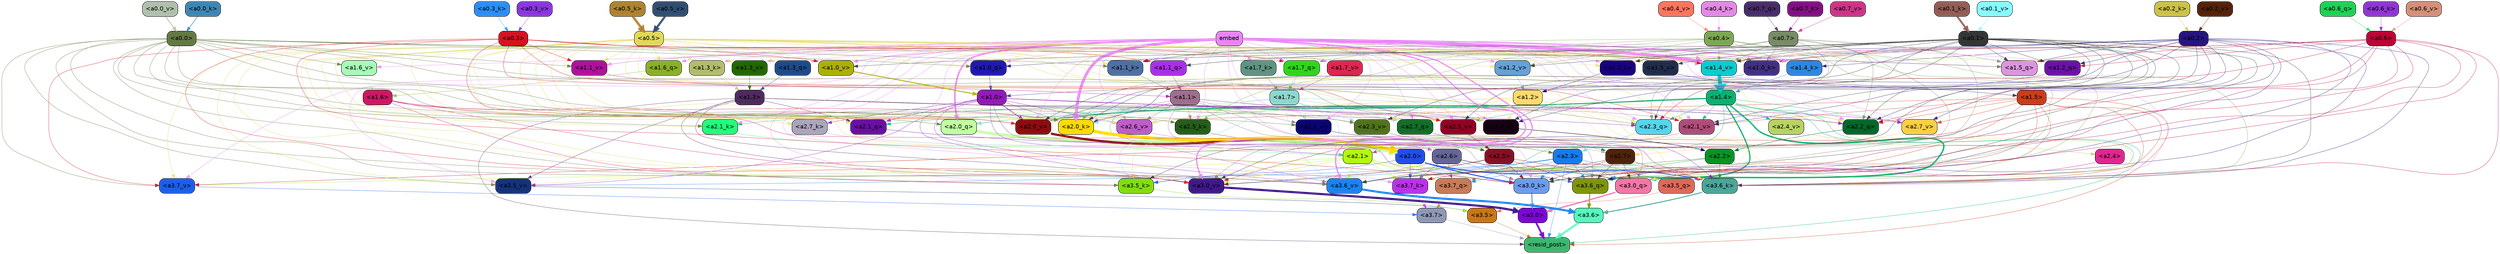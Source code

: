 strict digraph "" {
	graph [bgcolor=transparent,
		layout=dot,
		overlap=false,
		splines=true
	];
	"<a3.7>"	[color=black,
		fillcolor="#8e98b5",
		fontname=Helvetica,
		shape=box,
		style="filled, rounded"];
	"<resid_post>"	[color=black,
		fillcolor="#3eb66f",
		fontname=Helvetica,
		shape=box,
		style="filled, rounded"];
	"<a3.7>" -> "<resid_post>"	[color="#8e98b5",
		penwidth=0.6239100098609924];
	"<a3.6>"	[color=black,
		fillcolor="#58f6bf",
		fontname=Helvetica,
		shape=box,
		style="filled, rounded"];
	"<a3.6>" -> "<resid_post>"	[color="#58f6bf",
		penwidth=4.569062113761902];
	"<a3.5>"	[color=black,
		fillcolor="#c87617",
		fontname=Helvetica,
		shape=box,
		style="filled, rounded"];
	"<a3.5>" -> "<resid_post>"	[color="#c87617",
		penwidth=0.6];
	"<a3.0>"	[color=black,
		fillcolor="#7d07d9",
		fontname=Helvetica,
		shape=box,
		style="filled, rounded"];
	"<a3.0>" -> "<resid_post>"	[color="#7d07d9",
		penwidth=4.283544182777405];
	"<a2.3>"	[color=black,
		fillcolor="#157cf0",
		fontname=Helvetica,
		shape=box,
		style="filled, rounded"];
	"<a2.3>" -> "<resid_post>"	[color="#157cf0",
		penwidth=0.6];
	"<a3.7_q>"	[color=black,
		fillcolor="#c87a56",
		fontname=Helvetica,
		shape=box,
		style="filled, rounded"];
	"<a2.3>" -> "<a3.7_q>"	[color="#157cf0",
		penwidth=0.6];
	"<a3.6_q>"	[color=black,
		fillcolor="#7e9508",
		fontname=Helvetica,
		shape=box,
		style="filled, rounded"];
	"<a2.3>" -> "<a3.6_q>"	[color="#157cf0",
		penwidth=0.6];
	"<a3.5_q>"	[color=black,
		fillcolor="#dd6858",
		fontname=Helvetica,
		shape=box,
		style="filled, rounded"];
	"<a2.3>" -> "<a3.5_q>"	[color="#157cf0",
		penwidth=0.6];
	"<a3.0_q>"	[color=black,
		fillcolor="#f375a5",
		fontname=Helvetica,
		shape=box,
		style="filled, rounded"];
	"<a2.3>" -> "<a3.0_q>"	[color="#157cf0",
		penwidth=0.6];
	"<a3.0_k>"	[color=black,
		fillcolor="#6c9bec",
		fontname=Helvetica,
		shape=box,
		style="filled, rounded"];
	"<a2.3>" -> "<a3.0_k>"	[color="#157cf0",
		penwidth=0.6];
	"<a3.6_v>"	[color=black,
		fillcolor="#1a83f0",
		fontname=Helvetica,
		shape=box,
		style="filled, rounded"];
	"<a2.3>" -> "<a3.6_v>"	[color="#157cf0",
		penwidth=0.6];
	"<a3.5_v>"	[color=black,
		fillcolor="#14337c",
		fontname=Helvetica,
		shape=box,
		style="filled, rounded"];
	"<a2.3>" -> "<a3.5_v>"	[color="#157cf0",
		penwidth=0.6];
	"<a3.0_v>"	[color=black,
		fillcolor="#3f198a",
		fontname=Helvetica,
		shape=box,
		style="filled, rounded"];
	"<a2.3>" -> "<a3.0_v>"	[color="#157cf0",
		penwidth=0.6];
	"<a1.5>"	[color=black,
		fillcolor="#cb3c1a",
		fontname=Helvetica,
		shape=box,
		style="filled, rounded"];
	"<a1.5>" -> "<resid_post>"	[color="#cb3c1a",
		penwidth=0.6];
	"<a1.5>" -> "<a3.6_q>"	[color="#cb3c1a",
		penwidth=0.6];
	"<a1.5>" -> "<a3.5_q>"	[color="#cb3c1a",
		penwidth=0.6];
	"<a1.5>" -> "<a3.0_q>"	[color="#cb3c1a",
		penwidth=0.6];
	"<a3.6_k>"	[color=black,
		fillcolor="#4aa699",
		fontname=Helvetica,
		shape=box,
		style="filled, rounded"];
	"<a1.5>" -> "<a3.6_k>"	[color="#cb3c1a",
		penwidth=0.6];
	"<a1.5>" -> "<a3.0_k>"	[color="#cb3c1a",
		penwidth=0.6];
	"<a2.2_q>"	[color=black,
		fillcolor="#03672a",
		fontname=Helvetica,
		shape=box,
		style="filled, rounded"];
	"<a1.5>" -> "<a2.2_q>"	[color="#cb3c1a",
		penwidth=0.6];
	"<a2.7_v>"	[color=black,
		fillcolor="#fbce43",
		fontname=Helvetica,
		shape=box,
		style="filled, rounded"];
	"<a1.5>" -> "<a2.7_v>"	[color="#cb3c1a",
		penwidth=0.6];
	"<a2.6_v>"	[color=black,
		fillcolor="#bf5dc9",
		fontname=Helvetica,
		shape=box,
		style="filled, rounded"];
	"<a1.5>" -> "<a2.6_v>"	[color="#cb3c1a",
		penwidth=0.6];
	"<a2.1_v>"	[color=black,
		fillcolor="#b04b78",
		fontname=Helvetica,
		shape=box,
		style="filled, rounded"];
	"<a1.5>" -> "<a2.1_v>"	[color="#cb3c1a",
		penwidth=0.6];
	"<a1.4>"	[color=black,
		fillcolor="#09b170",
		fontname=Helvetica,
		shape=box,
		style="filled, rounded"];
	"<a1.4>" -> "<resid_post>"	[color="#09b170",
		penwidth=0.6];
	"<a1.4>" -> "<a3.7_q>"	[color="#09b170",
		penwidth=0.6];
	"<a1.4>" -> "<a3.6_q>"	[color="#09b170",
		penwidth=2.7536282539367676];
	"<a1.4>" -> "<a3.5_q>"	[color="#09b170",
		penwidth=0.6];
	"<a1.4>" -> "<a3.0_q>"	[color="#09b170",
		penwidth=3.3369133472442627];
	"<a2.3_q>"	[color=black,
		fillcolor="#55d5eb",
		fontname=Helvetica,
		shape=box,
		style="filled, rounded"];
	"<a1.4>" -> "<a2.3_q>"	[color="#09b170",
		penwidth=0.6];
	"<a1.4>" -> "<a2.2_q>"	[color="#09b170",
		penwidth=0.6];
	"<a2.1_q>"	[color=black,
		fillcolor="#6a0fa3",
		fontname=Helvetica,
		shape=box,
		style="filled, rounded"];
	"<a1.4>" -> "<a2.1_q>"	[color="#09b170",
		penwidth=0.6];
	"<a2.0_q>"	[color=black,
		fillcolor="#c1ffa0",
		fontname=Helvetica,
		shape=box,
		style="filled, rounded"];
	"<a1.4>" -> "<a2.0_q>"	[color="#09b170",
		penwidth=0.6];
	"<a2.1_k>"	[color=black,
		fillcolor="#20fd7c",
		fontname=Helvetica,
		shape=box,
		style="filled, rounded"];
	"<a1.4>" -> "<a2.1_k>"	[color="#09b170",
		penwidth=0.6];
	"<a1.4>" -> "<a2.7_v>"	[color="#09b170",
		penwidth=0.6];
	"<a1.4>" -> "<a2.6_v>"	[color="#09b170",
		penwidth=0.6];
	"<a2.5_v>"	[color=black,
		fillcolor="#920323",
		fontname=Helvetica,
		shape=box,
		style="filled, rounded"];
	"<a1.4>" -> "<a2.5_v>"	[color="#09b170",
		penwidth=0.6];
	"<a2.4_v>"	[color=black,
		fillcolor="#b8d262",
		fontname=Helvetica,
		shape=box,
		style="filled, rounded"];
	"<a1.4>" -> "<a2.4_v>"	[color="#09b170",
		penwidth=0.6];
	"<a1.4>" -> "<a2.1_v>"	[color="#09b170",
		penwidth=0.6];
	"<a2.0_v>"	[color=black,
		fillcolor="#8d0c11",
		fontname=Helvetica,
		shape=box,
		style="filled, rounded"];
	"<a1.4>" -> "<a2.0_v>"	[color="#09b170",
		penwidth=2.2818827629089355];
	"<a1.3>"	[color=black,
		fillcolor="#4f2a5f",
		fontname=Helvetica,
		shape=box,
		style="filled, rounded"];
	"<a1.3>" -> "<resid_post>"	[color="#4f2a5f",
		penwidth=0.6];
	"<a1.3>" -> "<a3.6_v>"	[color="#4f2a5f",
		penwidth=0.6];
	"<a1.3>" -> "<a3.5_v>"	[color="#4f2a5f",
		penwidth=0.6];
	"<a1.3>" -> "<a3.0_v>"	[color="#4f2a5f",
		penwidth=0.6];
	"<a1.3>" -> "<a2.2_q>"	[color="#4f2a5f",
		penwidth=0.6];
	"<a1.3>" -> "<a2.1_q>"	[color="#4f2a5f",
		penwidth=0.6];
	"<a2.2_k>"	[color=black,
		fillcolor="#150313",
		fontname=Helvetica,
		shape=box,
		style="filled, rounded"];
	"<a1.3>" -> "<a2.2_k>"	[color="#4f2a5f",
		penwidth=0.6];
	"<a1.3>" -> "<a2.5_v>"	[color="#4f2a5f",
		penwidth=0.6];
	"<a3.7_q>" -> "<a3.7>"	[color="#c87a56",
		penwidth=0.6];
	"<a3.6_q>" -> "<a3.6>"	[color="#7e9508",
		penwidth=2.0344843566417694];
	"<a3.5_q>" -> "<a3.5>"	[color="#dd6858",
		penwidth=0.6];
	"<a3.0_q>" -> "<a3.0>"	[color="#f375a5",
		penwidth=2.863015294075012];
	"<a3.7_k>"	[color=black,
		fillcolor="#bb30ea",
		fontname=Helvetica,
		shape=box,
		style="filled, rounded"];
	"<a3.7_k>" -> "<a3.7>"	[color="#bb30ea",
		penwidth=0.6];
	"<a3.6_k>" -> "<a3.6>"	[color="#4aa699",
		penwidth=2.1770318150520325];
	"<a3.5_k>"	[color=black,
		fillcolor="#82dd0d",
		fontname=Helvetica,
		shape=box,
		style="filled, rounded"];
	"<a3.5_k>" -> "<a3.5>"	[color="#82dd0d",
		penwidth=0.6];
	"<a3.0_k>" -> "<a3.0>"	[color="#6c9bec",
		penwidth=2.6323853135108948];
	"<a3.7_v>"	[color=black,
		fillcolor="#1a5eed",
		fontname=Helvetica,
		shape=box,
		style="filled, rounded"];
	"<a3.7_v>" -> "<a3.7>"	[color="#1a5eed",
		penwidth=0.6];
	"<a3.6_v>" -> "<a3.6>"	[color="#1a83f0",
		penwidth=4.972373723983765];
	"<a3.5_v>" -> "<a3.5>"	[color="#14337c",
		penwidth=0.6];
	"<a3.0_v>" -> "<a3.0>"	[color="#3f198a",
		penwidth=5.1638524532318115];
	"<a2.6>"	[color=black,
		fillcolor="#656597",
		fontname=Helvetica,
		shape=box,
		style="filled, rounded"];
	"<a2.6>" -> "<a3.7_q>"	[color="#656597",
		penwidth=0.6];
	"<a2.6>" -> "<a3.6_q>"	[color="#656597",
		penwidth=0.6];
	"<a2.6>" -> "<a3.0_q>"	[color="#656597",
		penwidth=0.6];
	"<a2.6>" -> "<a3.7_k>"	[color="#656597",
		penwidth=0.6];
	"<a2.6>" -> "<a3.6_k>"	[color="#656597",
		penwidth=0.6];
	"<a2.6>" -> "<a3.5_k>"	[color="#656597",
		penwidth=0.6];
	"<a2.6>" -> "<a3.0_k>"	[color="#656597",
		penwidth=0.6];
	"<a2.1>"	[color=black,
		fillcolor="#b4f80a",
		fontname=Helvetica,
		shape=box,
		style="filled, rounded"];
	"<a2.1>" -> "<a3.7_q>"	[color="#b4f80a",
		penwidth=0.6];
	"<a2.1>" -> "<a3.6_q>"	[color="#b4f80a",
		penwidth=0.6];
	"<a2.1>" -> "<a3.5_q>"	[color="#b4f80a",
		penwidth=0.6];
	"<a2.1>" -> "<a3.0_q>"	[color="#b4f80a",
		penwidth=0.6];
	"<a2.1>" -> "<a3.7_k>"	[color="#b4f80a",
		penwidth=0.6];
	"<a2.1>" -> "<a3.6_k>"	[color="#b4f80a",
		penwidth=0.6];
	"<a2.1>" -> "<a3.5_k>"	[color="#b4f80a",
		penwidth=0.6];
	"<a2.1>" -> "<a3.0_k>"	[color="#b4f80a",
		penwidth=0.6];
	"<a2.1>" -> "<a3.7_v>"	[color="#b4f80a",
		penwidth=0.6];
	"<a2.1>" -> "<a3.6_v>"	[color="#b4f80a",
		penwidth=0.6];
	"<a2.1>" -> "<a3.0_v>"	[color="#b4f80a",
		penwidth=0.6];
	"<a2.7>"	[color=black,
		fillcolor="#4f220b",
		fontname=Helvetica,
		shape=box,
		style="filled, rounded"];
	"<a2.7>" -> "<a3.6_q>"	[color="#4f220b",
		penwidth=0.6];
	"<a2.7>" -> "<a3.0_q>"	[color="#4f220b",
		penwidth=0.6];
	"<a2.7>" -> "<a3.6_k>"	[color="#4f220b",
		penwidth=0.6];
	"<a2.7>" -> "<a3.0_k>"	[color="#4f220b",
		penwidth=0.6];
	"<a2.7>" -> "<a3.6_v>"	[color="#4f220b",
		penwidth=0.6];
	"<a2.5>"	[color=black,
		fillcolor="#871025",
		fontname=Helvetica,
		shape=box,
		style="filled, rounded"];
	"<a2.5>" -> "<a3.6_q>"	[color="#871025",
		penwidth=0.6];
	"<a2.5>" -> "<a3.0_q>"	[color="#871025",
		penwidth=0.6];
	"<a2.5>" -> "<a3.0_k>"	[color="#871025",
		penwidth=0.6];
	"<a2.5>" -> "<a3.6_v>"	[color="#871025",
		penwidth=0.6];
	"<a2.5>" -> "<a3.0_v>"	[color="#871025",
		penwidth=0.6];
	"<a2.0>"	[color=black,
		fillcolor="#214dea",
		fontname=Helvetica,
		shape=box,
		style="filled, rounded"];
	"<a2.0>" -> "<a3.6_q>"	[color="#214dea",
		penwidth=0.6];
	"<a2.0>" -> "<a3.0_q>"	[color="#214dea",
		penwidth=0.6];
	"<a2.0>" -> "<a3.7_k>"	[color="#214dea",
		penwidth=0.6];
	"<a2.0>" -> "<a3.6_k>"	[color="#214dea",
		penwidth=1.7047871947288513];
	"<a2.0>" -> "<a3.5_k>"	[color="#214dea",
		penwidth=0.6];
	"<a2.0>" -> "<a3.0_k>"	[color="#214dea",
		penwidth=2.239806979894638];
	"<a1.1>"	[color=black,
		fillcolor="#9f6d8e",
		fontname=Helvetica,
		shape=box,
		style="filled, rounded"];
	"<a1.1>" -> "<a3.6_q>"	[color="#9f6d8e",
		penwidth=0.6];
	"<a1.1>" -> "<a3.0_q>"	[color="#9f6d8e",
		penwidth=0.6];
	"<a1.1>" -> "<a3.0_k>"	[color="#9f6d8e",
		penwidth=0.6];
	"<a1.1>" -> "<a3.6_v>"	[color="#9f6d8e",
		penwidth=0.6];
	"<a2.7_q>"	[color=black,
		fillcolor="#126e28",
		fontname=Helvetica,
		shape=box,
		style="filled, rounded"];
	"<a1.1>" -> "<a2.7_q>"	[color="#9f6d8e",
		penwidth=0.6];
	"<a2.5_k>"	[color=black,
		fillcolor="#255d1a",
		fontname=Helvetica,
		shape=box,
		style="filled, rounded"];
	"<a1.1>" -> "<a2.5_k>"	[color="#9f6d8e",
		penwidth=0.6];
	"<a2.0_k>"	[color=black,
		fillcolor="#fbdb04",
		fontname=Helvetica,
		shape=box,
		style="filled, rounded"];
	"<a1.1>" -> "<a2.0_k>"	[color="#9f6d8e",
		penwidth=0.6];
	"<a1.1>" -> "<a2.6_v>"	[color="#9f6d8e",
		penwidth=0.6];
	"<a2.2_v>"	[color=black,
		fillcolor="#0a0372",
		fontname=Helvetica,
		shape=box,
		style="filled, rounded"];
	"<a1.1>" -> "<a2.2_v>"	[color="#9f6d8e",
		penwidth=0.6];
	"<a1.1>" -> "<a2.1_v>"	[color="#9f6d8e",
		penwidth=0.6];
	"<a1.1>" -> "<a2.0_v>"	[color="#9f6d8e",
		penwidth=0.6];
	"<a0.4>"	[color=black,
		fillcolor="#7da753",
		fontname=Helvetica,
		shape=box,
		style="filled, rounded"];
	"<a0.4>" -> "<a3.6_q>"	[color="#7da753",
		penwidth=0.6];
	"<a0.4>" -> "<a3.0_q>"	[color="#7da753",
		penwidth=0.6];
	"<a0.4>" -> "<a3.6_k>"	[color="#7da753",
		penwidth=0.6];
	"<a0.4>" -> "<a2.5_k>"	[color="#7da753",
		penwidth=0.6];
	"<a0.4>" -> "<a2.0_k>"	[color="#7da753",
		penwidth=0.6];
	"<a1.4_k>"	[color=black,
		fillcolor="#2d87e1",
		fontname=Helvetica,
		shape=box,
		style="filled, rounded"];
	"<a0.4>" -> "<a1.4_k>"	[color="#7da753",
		penwidth=0.6];
	"<a1.1_k>"	[color=black,
		fillcolor="#4d70a2",
		fontname=Helvetica,
		shape=box,
		style="filled, rounded"];
	"<a0.4>" -> "<a1.1_k>"	[color="#7da753",
		penwidth=0.6];
	"<a1.0_k>"	[color=black,
		fillcolor="#413081",
		fontname=Helvetica,
		shape=box,
		style="filled, rounded"];
	"<a0.4>" -> "<a1.0_k>"	[color="#7da753",
		penwidth=0.6];
	"<a1.4_v>"	[color=black,
		fillcolor="#0bcbce",
		fontname=Helvetica,
		shape=box,
		style="filled, rounded"];
	"<a0.4>" -> "<a1.4_v>"	[color="#7da753",
		penwidth=0.6];
	"<a1.2_v>"	[color=black,
		fillcolor="#65a1d7",
		fontname=Helvetica,
		shape=box,
		style="filled, rounded"];
	"<a0.4>" -> "<a1.2_v>"	[color="#7da753",
		penwidth=0.6];
	"<a0.2>"	[color=black,
		fillcolor="#25157e",
		fontname=Helvetica,
		shape=box,
		style="filled, rounded"];
	"<a0.2>" -> "<a3.6_q>"	[color="#25157e",
		penwidth=0.6];
	"<a0.2>" -> "<a3.0_q>"	[color="#25157e",
		penwidth=0.6];
	"<a0.2>" -> "<a3.6_k>"	[color="#25157e",
		penwidth=0.6];
	"<a0.2>" -> "<a3.0_k>"	[color="#25157e",
		penwidth=0.6];
	"<a0.2>" -> "<a2.2_q>"	[color="#25157e",
		penwidth=0.6];
	"<a0.2>" -> "<a2.2_k>"	[color="#25157e",
		penwidth=0.6];
	"<a0.2>" -> "<a2.0_k>"	[color="#25157e",
		penwidth=0.6];
	"<a0.2>" -> "<a2.7_v>"	[color="#25157e",
		penwidth=0.6];
	"<a0.2>" -> "<a2.1_v>"	[color="#25157e",
		penwidth=0.6];
	"<a0.2>" -> "<a2.0_v>"	[color="#25157e",
		penwidth=0.6];
	"<a1.5_q>"	[color=black,
		fillcolor="#db95de",
		fontname=Helvetica,
		shape=box,
		style="filled, rounded"];
	"<a0.2>" -> "<a1.5_q>"	[color="#25157e",
		penwidth=0.6];
	"<a1.2_q>"	[color=black,
		fillcolor="#6a11a7",
		fontname=Helvetica,
		shape=box,
		style="filled, rounded"];
	"<a0.2>" -> "<a1.2_q>"	[color="#25157e",
		penwidth=0.6];
	"<a1.0_q>"	[color=black,
		fillcolor="#2118b1",
		fontname=Helvetica,
		shape=box,
		style="filled, rounded"];
	"<a0.2>" -> "<a1.0_q>"	[color="#25157e",
		penwidth=0.6];
	"<a0.2>" -> "<a1.4_k>"	[color="#25157e",
		penwidth=0.6];
	"<a0.2>" -> "<a1.0_k>"	[color="#25157e",
		penwidth=0.6];
	"<a0.2>" -> "<a1.4_v>"	[color="#25157e",
		penwidth=0.6];
	"<a2.4>"	[color=black,
		fillcolor="#e02690",
		fontname=Helvetica,
		shape=box,
		style="filled, rounded"];
	"<a2.4>" -> "<a3.5_q>"	[color="#e02690",
		penwidth=0.6];
	"<a2.4>" -> "<a3.0_q>"	[color="#e02690",
		penwidth=0.6];
	"<a1.2>"	[color=black,
		fillcolor="#fdda6b",
		fontname=Helvetica,
		shape=box,
		style="filled, rounded"];
	"<a1.2>" -> "<a3.0_q>"	[color="#fdda6b",
		penwidth=0.6];
	"<a1.2>" -> "<a3.6_k>"	[color="#fdda6b",
		penwidth=0.6];
	"<a1.2>" -> "<a3.5_k>"	[color="#fdda6b",
		penwidth=0.6];
	"<a1.2>" -> "<a3.0_k>"	[color="#fdda6b",
		penwidth=0.6];
	"<a1.2>" -> "<a3.5_v>"	[color="#fdda6b",
		penwidth=0.6];
	"<a1.2>" -> "<a2.7_q>"	[color="#fdda6b",
		penwidth=0.6];
	"<a1.2>" -> "<a2.2_q>"	[color="#fdda6b",
		penwidth=0.6];
	"<a1.2>" -> "<a2.2_k>"	[color="#fdda6b",
		penwidth=0.6];
	"<a1.2>" -> "<a2.6_v>"	[color="#fdda6b",
		penwidth=0.6];
	"<a1.2>" -> "<a2.5_v>"	[color="#fdda6b",
		penwidth=0.6];
	"<a2.3_v>"	[color=black,
		fillcolor="#50721a",
		fontname=Helvetica,
		shape=box,
		style="filled, rounded"];
	"<a1.2>" -> "<a2.3_v>"	[color="#fdda6b",
		penwidth=0.6];
	"<a1.2>" -> "<a2.0_v>"	[color="#fdda6b",
		penwidth=0.6];
	"<a1.7>"	[color=black,
		fillcolor="#8ed7ce",
		fontname=Helvetica,
		shape=box,
		style="filled, rounded"];
	"<a1.7>" -> "<a3.7_k>"	[color="#8ed7ce",
		penwidth=0.6];
	"<a1.7>" -> "<a3.5_k>"	[color="#8ed7ce",
		penwidth=0.6];
	"<a1.7>" -> "<a3.6_v>"	[color="#8ed7ce",
		penwidth=0.6];
	"<a1.7>" -> "<a2.7_q>"	[color="#8ed7ce",
		penwidth=0.6];
	"<a1.7>" -> "<a2.2_q>"	[color="#8ed7ce",
		penwidth=0.6];
	"<a1.7>" -> "<a2.0_q>"	[color="#8ed7ce",
		penwidth=0.6];
	"<a1.7>" -> "<a2.2_k>"	[color="#8ed7ce",
		penwidth=0.6];
	"<a1.7>" -> "<a2.0_k>"	[color="#8ed7ce",
		penwidth=0.6];
	"<a1.7>" -> "<a2.5_v>"	[color="#8ed7ce",
		penwidth=0.6];
	"<a1.7>" -> "<a2.3_v>"	[color="#8ed7ce",
		penwidth=0.6];
	"<a1.7>" -> "<a2.2_v>"	[color="#8ed7ce",
		penwidth=0.6];
	"<a0.7>"	[color=black,
		fillcolor="#778c66",
		fontname=Helvetica,
		shape=box,
		style="filled, rounded"];
	"<a0.7>" -> "<a3.7_k>"	[color="#778c66",
		penwidth=0.6];
	"<a0.7>" -> "<a3.0_v>"	[color="#778c66",
		penwidth=0.6];
	"<a0.7>" -> "<a2.3_q>"	[color="#778c66",
		penwidth=0.6];
	"<a0.7>" -> "<a2.2_q>"	[color="#778c66",
		penwidth=0.6];
	"<a1.7_q>"	[color=black,
		fillcolor="#2fd617",
		fontname=Helvetica,
		shape=box,
		style="filled, rounded"];
	"<a0.7>" -> "<a1.7_q>"	[color="#778c66",
		penwidth=0.6];
	"<a0.7>" -> "<a1.5_q>"	[color="#778c66",
		penwidth=0.6];
	"<a1.1_q>"	[color=black,
		fillcolor="#a92fe7",
		fontname=Helvetica,
		shape=box,
		style="filled, rounded"];
	"<a0.7>" -> "<a1.1_q>"	[color="#778c66",
		penwidth=0.6];
	"<a1.2_k>"	[color=black,
		fillcolor="#180282",
		fontname=Helvetica,
		shape=box,
		style="filled, rounded"];
	"<a0.7>" -> "<a1.2_k>"	[color="#778c66",
		penwidth=0.6];
	"<a0.7>" -> "<a1.0_k>"	[color="#778c66",
		penwidth=0.6];
	"<a0.7>" -> "<a1.4_v>"	[color="#778c66",
		penwidth=0.6];
	"<a1.1_v>"	[color=black,
		fillcolor="#ae119c",
		fontname=Helvetica,
		shape=box,
		style="filled, rounded"];
	"<a0.7>" -> "<a1.1_v>"	[color="#778c66",
		penwidth=0.6];
	"<a0.6>"	[color=black,
		fillcolor="#bd0235",
		fontname=Helvetica,
		shape=box,
		style="filled, rounded"];
	"<a0.6>" -> "<a3.7_k>"	[color="#bd0235",
		penwidth=0.6];
	"<a0.6>" -> "<a3.6_k>"	[color="#bd0235",
		penwidth=0.6];
	"<a0.6>" -> "<a3.0_k>"	[color="#bd0235",
		penwidth=0.6];
	"<a0.6>" -> "<a3.7_v>"	[color="#bd0235",
		penwidth=0.6];
	"<a0.6>" -> "<a3.6_v>"	[color="#bd0235",
		penwidth=0.6];
	"<a0.6>" -> "<a3.0_v>"	[color="#bd0235",
		penwidth=0.6];
	"<a0.6>" -> "<a2.3_q>"	[color="#bd0235",
		penwidth=0.6];
	"<a0.6>" -> "<a2.2_q>"	[color="#bd0235",
		penwidth=0.6];
	"<a0.6>" -> "<a1.5_q>"	[color="#bd0235",
		penwidth=0.6];
	"<a0.6>" -> "<a1.2_q>"	[color="#bd0235",
		penwidth=0.6];
	"<a0.6>" -> "<a1.0_k>"	[color="#bd0235",
		penwidth=0.6];
	"<a0.6>" -> "<a1.4_v>"	[color="#bd0235",
		penwidth=0.6];
	embed	[color=black,
		fillcolor="#e985f7",
		fontname=Helvetica,
		shape=box,
		style="filled, rounded"];
	embed -> "<a3.7_k>"	[color="#e985f7",
		penwidth=0.6];
	embed -> "<a3.6_k>"	[color="#e985f7",
		penwidth=0.6];
	embed -> "<a3.5_k>"	[color="#e985f7",
		penwidth=0.6];
	embed -> "<a3.0_k>"	[color="#e985f7",
		penwidth=0.6];
	embed -> "<a3.7_v>"	[color="#e985f7",
		penwidth=0.6];
	embed -> "<a3.6_v>"	[color="#e985f7",
		penwidth=2.7369276881217957];
	embed -> "<a3.5_v>"	[color="#e985f7",
		penwidth=0.6];
	embed -> "<a3.0_v>"	[color="#e985f7",
		penwidth=2.5778204202651978];
	embed -> "<a2.7_q>"	[color="#e985f7",
		penwidth=0.6];
	embed -> "<a2.3_q>"	[color="#e985f7",
		penwidth=0.6];
	embed -> "<a2.2_q>"	[color="#e985f7",
		penwidth=0.6];
	embed -> "<a2.1_q>"	[color="#e985f7",
		penwidth=0.6];
	embed -> "<a2.0_q>"	[color="#e985f7",
		penwidth=3.459219217300415];
	embed -> "<a2.5_k>"	[color="#e985f7",
		penwidth=0.6];
	embed -> "<a2.2_k>"	[color="#e985f7",
		penwidth=0.6363201141357422];
	embed -> "<a2.1_k>"	[color="#e985f7",
		penwidth=0.6];
	embed -> "<a2.0_k>"	[color="#e985f7",
		penwidth=6.407642982900143];
	embed -> "<a2.7_v>"	[color="#e985f7",
		penwidth=0.6];
	embed -> "<a2.6_v>"	[color="#e985f7",
		penwidth=0.6];
	embed -> "<a2.5_v>"	[color="#e985f7",
		penwidth=0.6];
	embed -> "<a2.3_v>"	[color="#e985f7",
		penwidth=0.6];
	embed -> "<a2.2_v>"	[color="#e985f7",
		penwidth=0.6175012588500977];
	embed -> "<a2.1_v>"	[color="#e985f7",
		penwidth=0.6];
	embed -> "<a2.0_v>"	[color="#e985f7",
		penwidth=0.6];
	embed -> "<a1.7_q>"	[color="#e985f7",
		penwidth=0.6];
	"<a1.6_q>"	[color=black,
		fillcolor="#89b027",
		fontname=Helvetica,
		shape=box,
		style="filled, rounded"];
	embed -> "<a1.6_q>"	[color="#e985f7",
		penwidth=0.6];
	embed -> "<a1.5_q>"	[color="#e985f7",
		penwidth=0.6186923980712891];
	"<a1.3_q>"	[color=black,
		fillcolor="#1d4a89",
		fontname=Helvetica,
		shape=box,
		style="filled, rounded"];
	embed -> "<a1.3_q>"	[color="#e985f7",
		penwidth=0.6];
	embed -> "<a1.2_q>"	[color="#e985f7",
		penwidth=0.6];
	embed -> "<a1.1_q>"	[color="#e985f7",
		penwidth=0.6];
	embed -> "<a1.0_q>"	[color="#e985f7",
		penwidth=0.6];
	"<a1.7_k>"	[color=black,
		fillcolor="#5f9382",
		fontname=Helvetica,
		shape=box,
		style="filled, rounded"];
	embed -> "<a1.7_k>"	[color="#e985f7",
		penwidth=0.6];
	embed -> "<a1.4_k>"	[color="#e985f7",
		penwidth=2.1454997062683105];
	"<a1.3_k>"	[color=black,
		fillcolor="#b2bd6b",
		fontname=Helvetica,
		shape=box,
		style="filled, rounded"];
	embed -> "<a1.3_k>"	[color="#e985f7",
		penwidth=0.6];
	embed -> "<a1.2_k>"	[color="#e985f7",
		penwidth=0.6];
	embed -> "<a1.1_k>"	[color="#e985f7",
		penwidth=0.6];
	embed -> "<a1.0_k>"	[color="#e985f7",
		penwidth=0.6];
	"<a1.7_v>"	[color=black,
		fillcolor="#dd2650",
		fontname=Helvetica,
		shape=box,
		style="filled, rounded"];
	embed -> "<a1.7_v>"	[color="#e985f7",
		penwidth=0.6];
	"<a1.6_v>"	[color=black,
		fillcolor="#a6fab6",
		fontname=Helvetica,
		shape=box,
		style="filled, rounded"];
	embed -> "<a1.6_v>"	[color="#e985f7",
		penwidth=0.6];
	"<a1.5_v>"	[color=black,
		fillcolor="#202c49",
		fontname=Helvetica,
		shape=box,
		style="filled, rounded"];
	embed -> "<a1.5_v>"	[color="#e985f7",
		penwidth=0.6];
	embed -> "<a1.4_v>"	[color="#e985f7",
		penwidth=6.860090345144272];
	"<a1.3_v>"	[color=black,
		fillcolor="#226700",
		fontname=Helvetica,
		shape=box,
		style="filled, rounded"];
	embed -> "<a1.3_v>"	[color="#e985f7",
		penwidth=0.6];
	embed -> "<a1.2_v>"	[color="#e985f7",
		penwidth=0.6];
	embed -> "<a1.1_v>"	[color="#e985f7",
		penwidth=0.6];
	"<a1.0_v>"	[color=black,
		fillcolor="#acb003",
		fontname=Helvetica,
		shape=box,
		style="filled, rounded"];
	embed -> "<a1.0_v>"	[color="#e985f7",
		penwidth=1.2940821647644043];
	"<a2.2>"	[color=black,
		fillcolor="#079425",
		fontname=Helvetica,
		shape=box,
		style="filled, rounded"];
	"<a2.2>" -> "<a3.6_k>"	[color="#079425",
		penwidth=0.6];
	"<a2.2>" -> "<a3.0_k>"	[color="#079425",
		penwidth=0.6];
	"<a2.2>" -> "<a3.6_v>"	[color="#079425",
		penwidth=0.6];
	"<a1.6>"	[color=black,
		fillcolor="#d01663",
		fontname=Helvetica,
		shape=box,
		style="filled, rounded"];
	"<a1.6>" -> "<a3.6_k>"	[color="#d01663",
		penwidth=0.6];
	"<a1.6>" -> "<a3.5_k>"	[color="#d01663",
		penwidth=0.6];
	"<a1.6>" -> "<a3.6_v>"	[color="#d01663",
		penwidth=0.6];
	"<a1.6>" -> "<a2.0_k>"	[color="#d01663",
		penwidth=0.6];
	"<a1.6>" -> "<a2.0_v>"	[color="#d01663",
		penwidth=0.6];
	"<a1.0>"	[color=black,
		fillcolor="#931ab9",
		fontname=Helvetica,
		shape=box,
		style="filled, rounded"];
	"<a1.0>" -> "<a3.6_k>"	[color="#931ab9",
		penwidth=0.6];
	"<a1.0>" -> "<a3.0_k>"	[color="#931ab9",
		penwidth=0.6];
	"<a1.0>" -> "<a3.6_v>"	[color="#931ab9",
		penwidth=0.6];
	"<a1.0>" -> "<a3.5_v>"	[color="#931ab9",
		penwidth=0.6];
	"<a1.0>" -> "<a3.0_v>"	[color="#931ab9",
		penwidth=0.6];
	"<a1.0>" -> "<a2.3_q>"	[color="#931ab9",
		penwidth=0.6];
	"<a1.0>" -> "<a2.2_q>"	[color="#931ab9",
		penwidth=0.6];
	"<a1.0>" -> "<a2.1_q>"	[color="#931ab9",
		penwidth=0.6];
	"<a2.7_k>"	[color=black,
		fillcolor="#aba5bc",
		fontname=Helvetica,
		shape=box,
		style="filled, rounded"];
	"<a1.0>" -> "<a2.7_k>"	[color="#931ab9",
		penwidth=0.6];
	"<a1.0>" -> "<a2.2_k>"	[color="#931ab9",
		penwidth=0.6];
	"<a1.0>" -> "<a2.0_k>"	[color="#931ab9",
		penwidth=0.6];
	"<a1.0>" -> "<a2.7_v>"	[color="#931ab9",
		penwidth=0.6];
	"<a1.0>" -> "<a2.6_v>"	[color="#931ab9",
		penwidth=0.6];
	"<a1.0>" -> "<a2.0_v>"	[color="#931ab9",
		penwidth=1.2978954315185547];
	"<a0.5>"	[color=black,
		fillcolor="#e0d85a",
		fontname=Helvetica,
		shape=box,
		style="filled, rounded"];
	"<a0.5>" -> "<a3.6_k>"	[color="#e0d85a",
		penwidth=0.6];
	"<a0.5>" -> "<a3.7_v>"	[color="#e0d85a",
		penwidth=0.6];
	"<a0.5>" -> "<a3.6_v>"	[color="#e0d85a",
		penwidth=0.6];
	"<a0.5>" -> "<a3.5_v>"	[color="#e0d85a",
		penwidth=0.6];
	"<a0.5>" -> "<a3.0_v>"	[color="#e0d85a",
		penwidth=0.6];
	"<a0.5>" -> "<a2.7_q>"	[color="#e0d85a",
		penwidth=0.6];
	"<a0.5>" -> "<a2.3_q>"	[color="#e0d85a",
		penwidth=0.6];
	"<a0.5>" -> "<a2.2_q>"	[color="#e0d85a",
		penwidth=0.6];
	"<a0.5>" -> "<a2.1_q>"	[color="#e0d85a",
		penwidth=0.6];
	"<a0.5>" -> "<a2.0_q>"	[color="#e0d85a",
		penwidth=0.6];
	"<a0.5>" -> "<a2.7_k>"	[color="#e0d85a",
		penwidth=0.6];
	"<a0.5>" -> "<a2.5_k>"	[color="#e0d85a",
		penwidth=0.6];
	"<a0.5>" -> "<a2.2_k>"	[color="#e0d85a",
		penwidth=0.6];
	"<a0.5>" -> "<a2.1_k>"	[color="#e0d85a",
		penwidth=0.6];
	"<a0.5>" -> "<a2.0_k>"	[color="#e0d85a",
		penwidth=0.7721366882324219];
	"<a0.5>" -> "<a2.6_v>"	[color="#e0d85a",
		penwidth=0.6];
	"<a0.5>" -> "<a2.3_v>"	[color="#e0d85a",
		penwidth=0.6];
	"<a0.5>" -> "<a2.1_v>"	[color="#e0d85a",
		penwidth=0.6];
	"<a0.5>" -> "<a2.0_v>"	[color="#e0d85a",
		penwidth=0.6];
	"<a0.5>" -> "<a1.6_q>"	[color="#e0d85a",
		penwidth=0.6];
	"<a0.5>" -> "<a1.3_q>"	[color="#e0d85a",
		penwidth=0.6];
	"<a0.5>" -> "<a1.2_q>"	[color="#e0d85a",
		penwidth=0.6];
	"<a0.5>" -> "<a1.1_q>"	[color="#e0d85a",
		penwidth=0.6];
	"<a0.5>" -> "<a1.0_q>"	[color="#e0d85a",
		penwidth=0.6];
	"<a0.5>" -> "<a1.3_k>"	[color="#e0d85a",
		penwidth=0.6];
	"<a0.5>" -> "<a1.2_k>"	[color="#e0d85a",
		penwidth=0.6];
	"<a0.5>" -> "<a1.1_k>"	[color="#e0d85a",
		penwidth=0.6];
	"<a0.5>" -> "<a1.0_k>"	[color="#e0d85a",
		penwidth=0.6];
	"<a0.5>" -> "<a1.5_v>"	[color="#e0d85a",
		penwidth=0.6];
	"<a0.5>" -> "<a1.4_v>"	[color="#e0d85a",
		penwidth=1.0206317901611328];
	"<a0.5>" -> "<a1.3_v>"	[color="#e0d85a",
		penwidth=0.6];
	"<a0.5>" -> "<a1.2_v>"	[color="#e0d85a",
		penwidth=0.6];
	"<a0.5>" -> "<a1.1_v>"	[color="#e0d85a",
		penwidth=0.6];
	"<a0.5>" -> "<a1.0_v>"	[color="#e0d85a",
		penwidth=0.6];
	"<a0.1>"	[color=black,
		fillcolor="#323634",
		fontname=Helvetica,
		shape=box,
		style="filled, rounded"];
	"<a0.1>" -> "<a3.6_k>"	[color="#323634",
		penwidth=0.6];
	"<a0.1>" -> "<a3.5_k>"	[color="#323634",
		penwidth=0.6];
	"<a0.1>" -> "<a3.0_k>"	[color="#323634",
		penwidth=0.6];
	"<a0.1>" -> "<a3.6_v>"	[color="#323634",
		penwidth=0.6];
	"<a0.1>" -> "<a3.0_v>"	[color="#323634",
		penwidth=0.6];
	"<a0.1>" -> "<a2.3_q>"	[color="#323634",
		penwidth=0.6];
	"<a0.1>" -> "<a2.2_q>"	[color="#323634",
		penwidth=0.6];
	"<a0.1>" -> "<a2.2_k>"	[color="#323634",
		penwidth=0.6];
	"<a0.1>" -> "<a2.0_k>"	[color="#323634",
		penwidth=0.6];
	"<a0.1>" -> "<a2.5_v>"	[color="#323634",
		penwidth=0.6];
	"<a0.1>" -> "<a2.3_v>"	[color="#323634",
		penwidth=0.6];
	"<a0.1>" -> "<a2.1_v>"	[color="#323634",
		penwidth=0.6];
	"<a0.1>" -> "<a2.0_v>"	[color="#323634",
		penwidth=0.6];
	"<a0.1>" -> "<a1.5_q>"	[color="#323634",
		penwidth=0.6];
	"<a0.1>" -> "<a1.2_q>"	[color="#323634",
		penwidth=0.6];
	"<a0.1>" -> "<a1.1_q>"	[color="#323634",
		penwidth=0.6];
	"<a0.1>" -> "<a1.2_k>"	[color="#323634",
		penwidth=0.6];
	"<a0.1>" -> "<a1.1_k>"	[color="#323634",
		penwidth=0.6];
	"<a0.1>" -> "<a1.5_v>"	[color="#323634",
		penwidth=0.6];
	"<a0.1>" -> "<a1.4_v>"	[color="#323634",
		penwidth=0.6];
	"<a0.1>" -> "<a1.2_v>"	[color="#323634",
		penwidth=0.6];
	"<a0.1>" -> "<a1.0_v>"	[color="#323634",
		penwidth=0.6];
	"<a0.0>"	[color=black,
		fillcolor="#637942",
		fontname=Helvetica,
		shape=box,
		style="filled, rounded"];
	"<a0.0>" -> "<a3.5_k>"	[color="#637942",
		penwidth=0.6];
	"<a0.0>" -> "<a3.7_v>"	[color="#637942",
		penwidth=0.6];
	"<a0.0>" -> "<a3.6_v>"	[color="#637942",
		penwidth=0.6];
	"<a0.0>" -> "<a3.5_v>"	[color="#637942",
		penwidth=0.6];
	"<a0.0>" -> "<a3.0_v>"	[color="#637942",
		penwidth=0.6];
	"<a0.0>" -> "<a2.3_q>"	[color="#637942",
		penwidth=0.6];
	"<a0.0>" -> "<a2.0_q>"	[color="#637942",
		penwidth=0.6];
	"<a0.0>" -> "<a2.5_k>"	[color="#637942",
		penwidth=0.6];
	"<a0.0>" -> "<a2.1_k>"	[color="#637942",
		penwidth=0.6];
	"<a0.0>" -> "<a2.0_k>"	[color="#637942",
		penwidth=0.6];
	"<a0.0>" -> "<a2.5_v>"	[color="#637942",
		penwidth=0.6];
	"<a0.0>" -> "<a2.3_v>"	[color="#637942",
		penwidth=0.6];
	"<a0.0>" -> "<a2.2_v>"	[color="#637942",
		penwidth=0.6];
	"<a0.0>" -> "<a2.0_v>"	[color="#637942",
		penwidth=0.6];
	"<a0.0>" -> "<a1.5_q>"	[color="#637942",
		penwidth=0.6];
	"<a0.0>" -> "<a1.0_q>"	[color="#637942",
		penwidth=0.6];
	"<a0.0>" -> "<a1.1_k>"	[color="#637942",
		penwidth=0.6];
	"<a0.0>" -> "<a1.6_v>"	[color="#637942",
		penwidth=0.6];
	"<a0.0>" -> "<a1.4_v>"	[color="#637942",
		penwidth=0.6];
	"<a0.0>" -> "<a1.1_v>"	[color="#637942",
		penwidth=0.6];
	"<a0.3>"	[color=black,
		fillcolor="#d71120",
		fontname=Helvetica,
		shape=box,
		style="filled, rounded"];
	"<a0.3>" -> "<a3.0_k>"	[color="#d71120",
		penwidth=0.6];
	"<a0.3>" -> "<a3.7_v>"	[color="#d71120",
		penwidth=0.6];
	"<a0.3>" -> "<a3.0_v>"	[color="#d71120",
		penwidth=0.6];
	"<a0.3>" -> "<a2.5_v>"	[color="#d71120",
		penwidth=0.6];
	"<a0.3>" -> "<a2.1_v>"	[color="#d71120",
		penwidth=0.6];
	"<a0.3>" -> "<a2.0_v>"	[color="#d71120",
		penwidth=0.6];
	"<a0.3>" -> "<a1.7_q>"	[color="#d71120",
		penwidth=0.6];
	"<a0.3>" -> "<a1.1_q>"	[color="#d71120",
		penwidth=0.6];
	"<a0.3>" -> "<a1.4_v>"	[color="#d71120",
		penwidth=0.6];
	"<a0.3>" -> "<a1.1_v>"	[color="#d71120",
		penwidth=0.6];
	"<a0.3>" -> "<a1.0_v>"	[color="#d71120",
		penwidth=0.6];
	"<a2.7_q>" -> "<a2.7>"	[color="#126e28",
		penwidth=0.6];
	"<a2.3_q>" -> "<a2.3>"	[color="#55d5eb",
		penwidth=0.6];
	"<a2.2_q>" -> "<a2.2>"	[color="#03672a",
		penwidth=0.7441773414611816];
	"<a2.1_q>" -> "<a2.1>"	[color="#6a0fa3",
		penwidth=0.6];
	"<a2.0_q>" -> "<a2.0>"	[color="#c1ffa0",
		penwidth=6.422367453575134];
	"<a2.7_k>" -> "<a2.7>"	[color="#aba5bc",
		penwidth=0.6];
	"<a2.5_k>" -> "<a2.5>"	[color="#255d1a",
		penwidth=0.6];
	"<a2.2_k>" -> "<a2.2>"	[color="#150313",
		penwidth=0.8810110092163086];
	"<a2.1_k>" -> "<a2.1>"	[color="#20fd7c",
		penwidth=0.6];
	"<a2.0_k>" -> "<a2.0>"	[color="#fbdb04",
		penwidth=7.398894429206848];
	"<a2.7_v>" -> "<a2.7>"	[color="#fbce43",
		penwidth=0.6];
	"<a2.6_v>" -> "<a2.6>"	[color="#bf5dc9",
		penwidth=0.6];
	"<a2.5_v>" -> "<a2.5>"	[color="#920323",
		penwidth=0.6];
	"<a2.4_v>" -> "<a2.4>"	[color="#b8d262",
		penwidth=0.6];
	"<a2.3_v>" -> "<a2.3>"	[color="#50721a",
		penwidth=0.6];
	"<a2.2_v>" -> "<a2.2>"	[color="#0a0372",
		penwidth=0.6];
	"<a2.1_v>" -> "<a2.1>"	[color="#b04b78",
		penwidth=0.6];
	"<a2.0_v>" -> "<a2.0>"	[color="#8d0c11",
		penwidth=5.395828627049923];
	"<a1.7_q>" -> "<a1.7>"	[color="#2fd617",
		penwidth=0.6];
	"<a1.6_q>" -> "<a1.6>"	[color="#89b027",
		penwidth=0.6];
	"<a1.5_q>" -> "<a1.5>"	[color="#db95de",
		penwidth=0.6];
	"<a1.3_q>" -> "<a1.3>"	[color="#1d4a89",
		penwidth=0.6];
	"<a1.2_q>" -> "<a1.2>"	[color="#6a11a7",
		penwidth=0.6];
	"<a1.1_q>" -> "<a1.1>"	[color="#a92fe7",
		penwidth=0.6];
	"<a1.0_q>" -> "<a1.0>"	[color="#2118b1",
		penwidth=0.6];
	"<a1.7_k>" -> "<a1.7>"	[color="#5f9382",
		penwidth=0.6];
	"<a1.4_k>" -> "<a1.4>"	[color="#2d87e1",
		penwidth=0.6];
	"<a1.3_k>" -> "<a1.3>"	[color="#b2bd6b",
		penwidth=0.6];
	"<a1.2_k>" -> "<a1.2>"	[color="#180282",
		penwidth=0.6];
	"<a1.1_k>" -> "<a1.1>"	[color="#4d70a2",
		penwidth=0.6];
	"<a1.0_k>" -> "<a1.0>"	[color="#413081",
		penwidth=0.6];
	"<a1.7_v>" -> "<a1.7>"	[color="#dd2650",
		penwidth=0.6];
	"<a1.6_v>" -> "<a1.6>"	[color="#a6fab6",
		penwidth=0.6];
	"<a1.5_v>" -> "<a1.5>"	[color="#202c49",
		penwidth=0.6];
	"<a1.4_v>" -> "<a1.4>"	[color="#0bcbce",
		penwidth=8.774570226669312];
	"<a1.3_v>" -> "<a1.3>"	[color="#226700",
		penwidth=0.6];
	"<a1.2_v>" -> "<a1.2>"	[color="#65a1d7",
		penwidth=0.6];
	"<a1.1_v>" -> "<a1.1>"	[color="#ae119c",
		penwidth=0.6];
	"<a1.0_v>" -> "<a1.0>"	[color="#acb003",
		penwidth=2.0497570037841797];
	"<a0.7_q>"	[color=black,
		fillcolor="#472d6a",
		fontname=Helvetica,
		shape=box,
		style="filled, rounded"];
	"<a0.7_q>" -> "<a0.7>"	[color="#472d6a",
		penwidth=0.6];
	"<a0.6_q>"	[color=black,
		fillcolor="#1ed155",
		fontname=Helvetica,
		shape=box,
		style="filled, rounded"];
	"<a0.6_q>" -> "<a0.6>"	[color="#1ed155",
		penwidth=0.6];
	"<a0.7_k>"	[color=black,
		fillcolor="#820f83",
		fontname=Helvetica,
		shape=box,
		style="filled, rounded"];
	"<a0.7_k>" -> "<a0.7>"	[color="#820f83",
		penwidth=0.6];
	"<a0.6_k>"	[color=black,
		fillcolor="#9035d1",
		fontname=Helvetica,
		shape=box,
		style="filled, rounded"];
	"<a0.6_k>" -> "<a0.6>"	[color="#9035d1",
		penwidth=0.6];
	"<a0.5_k>"	[color=black,
		fillcolor="#ae8230",
		fontname=Helvetica,
		shape=box,
		style="filled, rounded"];
	"<a0.5_k>" -> "<a0.5>"	[color="#ae8230",
		penwidth=5.627702713012695];
	"<a0.4_k>"	[color=black,
		fillcolor="#e389e5",
		fontname=Helvetica,
		shape=box,
		style="filled, rounded"];
	"<a0.4_k>" -> "<a0.4>"	[color="#e389e5",
		penwidth=0.6];
	"<a0.3_k>"	[color=black,
		fillcolor="#2b8df7",
		fontname=Helvetica,
		shape=box,
		style="filled, rounded"];
	"<a0.3_k>" -> "<a0.3>"	[color="#2b8df7",
		penwidth=0.6];
	"<a0.2_k>"	[color=black,
		fillcolor="#ccc148",
		fontname=Helvetica,
		shape=box,
		style="filled, rounded"];
	"<a0.2_k>" -> "<a0.2>"	[color="#ccc148",
		penwidth=0.6036396026611328];
	"<a0.1_k>"	[color=black,
		fillcolor="#935c55",
		fontname=Helvetica,
		shape=box,
		style="filled, rounded"];
	"<a0.1_k>" -> "<a0.1>"	[color="#935c55",
		penwidth=4.451648712158203];
	"<a0.0_k>"	[color=black,
		fillcolor="#3d86b4",
		fontname=Helvetica,
		shape=box,
		style="filled, rounded"];
	"<a0.0_k>" -> "<a0.0>"	[color="#3d86b4",
		penwidth=1.1249942779541016];
	"<a0.7_v>"	[color=black,
		fillcolor="#cc3587",
		fontname=Helvetica,
		shape=box,
		style="filled, rounded"];
	"<a0.7_v>" -> "<a0.7>"	[color="#cc3587",
		penwidth=0.6];
	"<a0.6_v>"	[color=black,
		fillcolor="#d48f78",
		fontname=Helvetica,
		shape=box,
		style="filled, rounded"];
	"<a0.6_v>" -> "<a0.6>"	[color="#d48f78",
		penwidth=0.6];
	"<a0.5_v>"	[color=black,
		fillcolor="#304e72",
		fontname=Helvetica,
		shape=box,
		style="filled, rounded"];
	"<a0.5_v>" -> "<a0.5>"	[color="#304e72",
		penwidth=4.899764537811279];
	"<a0.4_v>"	[color=black,
		fillcolor="#fe745e",
		fontname=Helvetica,
		shape=box,
		style="filled, rounded"];
	"<a0.4_v>" -> "<a0.4>"	[color="#fe745e",
		penwidth=0.6];
	"<a0.3_v>"	[color=black,
		fillcolor="#8b35de",
		fontname=Helvetica,
		shape=box,
		style="filled, rounded"];
	"<a0.3_v>" -> "<a0.3>"	[color="#8b35de",
		penwidth=0.6];
	"<a0.2_v>"	[color=black,
		fillcolor="#542208",
		fontname=Helvetica,
		shape=box,
		style="filled, rounded"];
	"<a0.2_v>" -> "<a0.2>"	[color="#542208",
		penwidth=0.6];
	"<a0.1_v>"	[color=black,
		fillcolor="#86fbfe",
		fontname=Helvetica,
		shape=box,
		style="filled, rounded"];
	"<a0.1_v>" -> "<a0.1>"	[color="#86fbfe",
		penwidth=0.8765964508056641];
	"<a0.0_v>"	[color=black,
		fillcolor="#b0bfab",
		fontname=Helvetica,
		shape=box,
		style="filled, rounded"];
	"<a0.0_v>" -> "<a0.0>"	[color="#b0bfab",
		penwidth=1.6807661056518555];
}

